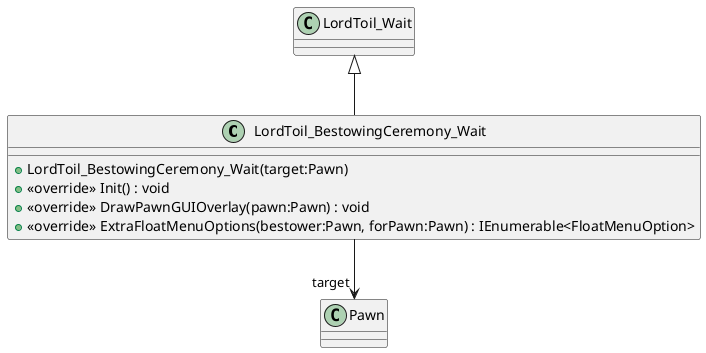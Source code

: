 @startuml
class LordToil_BestowingCeremony_Wait {
    + LordToil_BestowingCeremony_Wait(target:Pawn)
    + <<override>> Init() : void
    + <<override>> DrawPawnGUIOverlay(pawn:Pawn) : void
    + <<override>> ExtraFloatMenuOptions(bestower:Pawn, forPawn:Pawn) : IEnumerable<FloatMenuOption>
}
LordToil_Wait <|-- LordToil_BestowingCeremony_Wait
LordToil_BestowingCeremony_Wait --> "target" Pawn
@enduml
